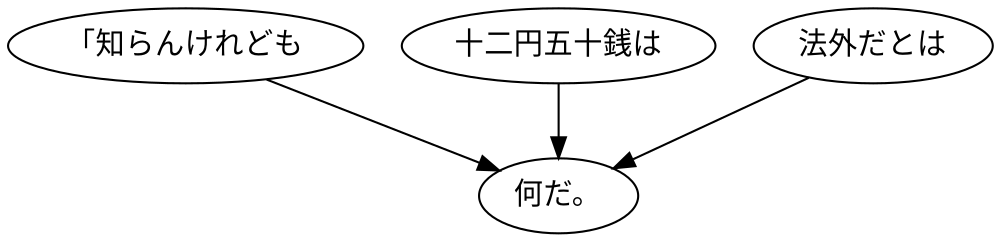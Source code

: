 digraph graph2935 {
	node0 [label="「知らんけれども"];
	node1 [label="十二円五十銭は"];
	node2 [label="法外だとは"];
	node3 [label="何だ。"];
	node0 -> node3;
	node1 -> node3;
	node2 -> node3;
}
